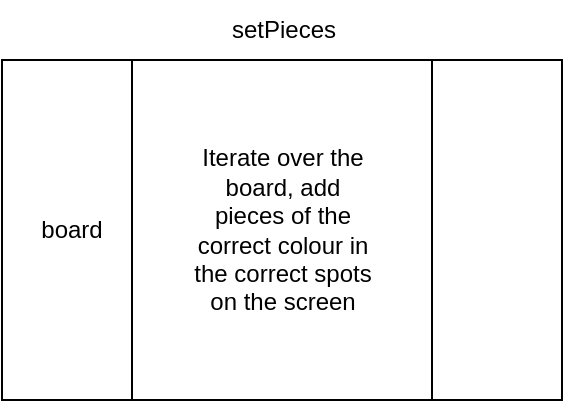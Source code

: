 <mxfile version="24.7.7">
  <diagram name="Page-1" id="qrsgysyqc15hWkjx9vYj">
    <mxGraphModel dx="1434" dy="776" grid="1" gridSize="10" guides="1" tooltips="1" connect="1" arrows="1" fold="1" page="1" pageScale="1" pageWidth="850" pageHeight="1100" math="0" shadow="0">
      <root>
        <mxCell id="0" />
        <mxCell id="1" parent="0" />
        <mxCell id="xw8J9QxQR_konTTELLDG-1" value="" style="shape=process;whiteSpace=wrap;html=1;backgroundOutline=1;size=0.232;" vertex="1" parent="1">
          <mxGeometry x="285" y="220" width="280" height="170" as="geometry" />
        </mxCell>
        <mxCell id="xw8J9QxQR_konTTELLDG-2" value="board" style="text;html=1;align=center;verticalAlign=middle;whiteSpace=wrap;rounded=0;" vertex="1" parent="1">
          <mxGeometry x="290" y="290" width="60" height="30" as="geometry" />
        </mxCell>
        <mxCell id="xw8J9QxQR_konTTELLDG-3" value="Iterate over the board, add pieces of the correct colour in the correct spots on the screen" style="text;html=1;align=center;verticalAlign=middle;whiteSpace=wrap;rounded=0;" vertex="1" parent="1">
          <mxGeometry x="378" y="275" width="95" height="60" as="geometry" />
        </mxCell>
        <mxCell id="xw8J9QxQR_konTTELLDG-4" value="setPieces" style="text;html=1;align=center;verticalAlign=middle;whiteSpace=wrap;rounded=0;" vertex="1" parent="1">
          <mxGeometry x="395.5" y="190" width="60" height="30" as="geometry" />
        </mxCell>
      </root>
    </mxGraphModel>
  </diagram>
</mxfile>
